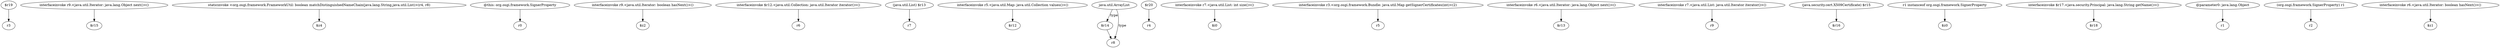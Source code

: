 digraph g {
0[label="$r19"]
1[label="r3"]
0->1[label=""]
2[label="interfaceinvoke r9.<java.util.Iterator: java.lang.Object next()>()"]
3[label="$r15"]
2->3[label=""]
4[label="staticinvoke <org.osgi.framework.FrameworkUtil: boolean matchDistinguishedNameChain(java.lang.String,java.util.List)>(r4, r8)"]
5[label="$z4"]
4->5[label=""]
6[label="@this: org.osgi.framework.SignerProperty"]
7[label="r0"]
6->7[label=""]
8[label="interfaceinvoke r9.<java.util.Iterator: boolean hasNext()>()"]
9[label="$z2"]
8->9[label=""]
10[label="interfaceinvoke $r12.<java.util.Collection: java.util.Iterator iterator()>()"]
11[label="r6"]
10->11[label=""]
12[label="(java.util.List) $r13"]
13[label="r7"]
12->13[label=""]
14[label="interfaceinvoke r5.<java.util.Map: java.util.Collection values()>()"]
15[label="$r12"]
14->15[label=""]
16[label="$r14"]
17[label="r8"]
16->17[label=""]
18[label="java.util.ArrayList"]
18->17[label="type"]
19[label="$r20"]
20[label="r4"]
19->20[label=""]
21[label="interfaceinvoke r7.<java.util.List: int size()>()"]
22[label="$i0"]
21->22[label=""]
23[label="interfaceinvoke r3.<org.osgi.framework.Bundle: java.util.Map getSignerCertificates(int)>(2)"]
24[label="r5"]
23->24[label=""]
25[label="interfaceinvoke r6.<java.util.Iterator: java.lang.Object next()>()"]
26[label="$r13"]
25->26[label=""]
27[label="interfaceinvoke r7.<java.util.List: java.util.Iterator iterator()>()"]
28[label="r9"]
27->28[label=""]
29[label="(java.security.cert.X509Certificate) $r15"]
30[label="$r16"]
29->30[label=""]
31[label="r1 instanceof org.osgi.framework.SignerProperty"]
32[label="$z0"]
31->32[label=""]
33[label="interfaceinvoke $r17.<java.security.Principal: java.lang.String getName()>()"]
34[label="$r18"]
33->34[label=""]
35[label="@parameter0: java.lang.Object"]
36[label="r1"]
35->36[label=""]
37[label="(org.osgi.framework.SignerProperty) r1"]
38[label="r2"]
37->38[label=""]
39[label="interfaceinvoke r6.<java.util.Iterator: boolean hasNext()>()"]
40[label="$z1"]
39->40[label=""]
18->16[label="type"]
}